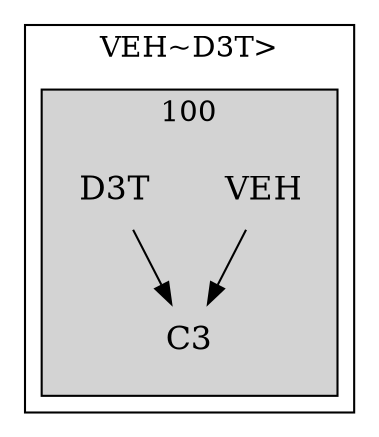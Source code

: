 strict digraph FirstlevelCluster {
	labelloc = "t";
	compound = false;
	subgraph cluster_0 {
	label= "VEH~D3T>";
		subgraph	cluster_2 {
		label = "100";
			style = filled;
			node	[label = VEH, shape = plaintext, fontsize = 16] VEH2;
			node	[label = D3T, shape = plaintext, fontsize = 16] D3T2;
			node	[label = C3, shape = plaintext, fontsize = 16] C32;
			VEH2->C32;D3T2->C32;			}
}}